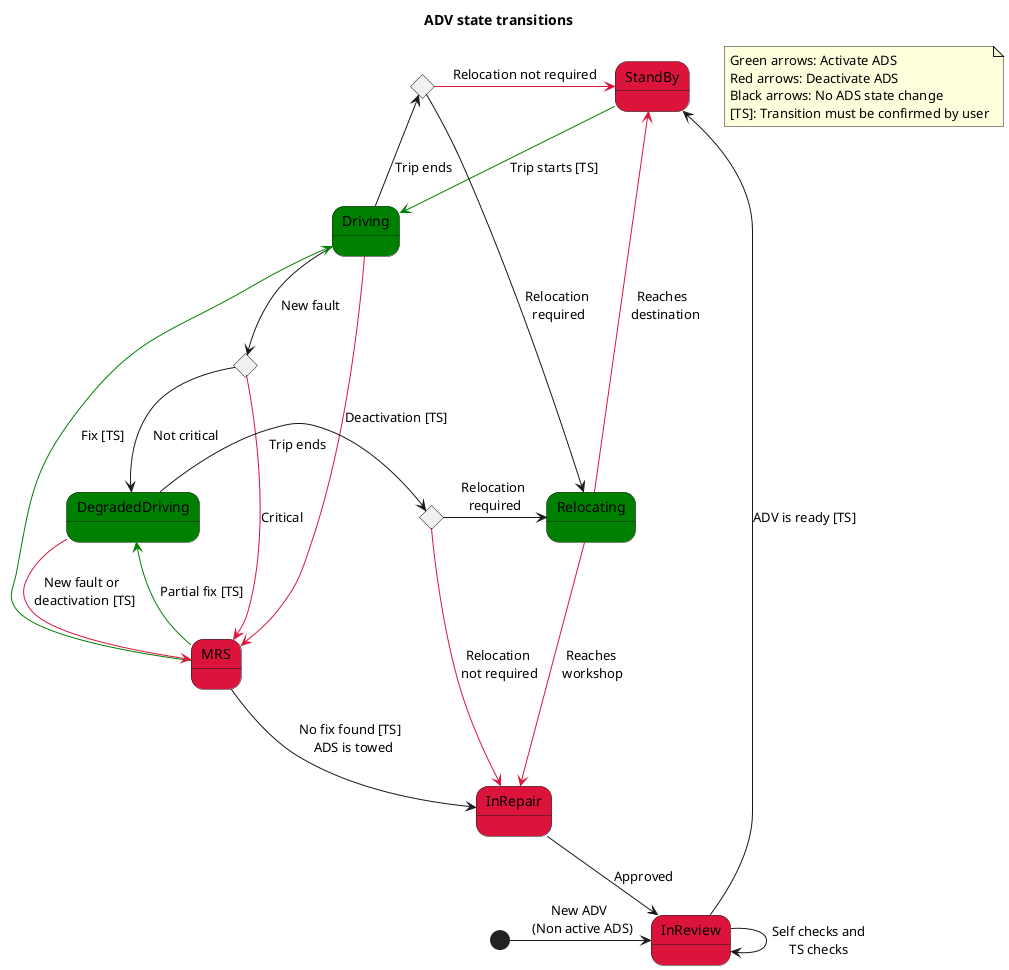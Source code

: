 @startuml
!$ACTIVE_COLOR= "#Green"
!$NOT_ACTIVE_COLOR= "#Crimson"
title ADV state transitions
skinparam ConditionEndStyle hline

' States
state InRepair $NOT_ACTIVE_COLOR

state InReview $NOT_ACTIVE_COLOR

' Car has no problems and is ready to be used
state "StandBy" as Ready $NOT_ACTIVE_COLOR

' Car is on an active trip, driving with normal conditions
state "Driving" as Driving $ACTIVE_COLOR

' Car is on an active trip with problems that doesn't prevent DDT
state DegradedDriving $ACTIVE_COLOR

' Decision state
state IsCriticalFault <<choice>> 

' Car standing still, very attentive to external factors, waiting to resume trip once a TS approval
state "MRS" as MRS $NOT_ACTIVE_COLOR 

state IsRelocationRequired <<choice>>

state IsDegradedRelocationRequired <<choice>>

state Relocating $ACTIVE_COLOR 

' Transitions
[*] -> InReview : New ADV \n (Non active ADS)
InReview -u> Ready : ADV is ready [TS]
InReview -> InReview: Self checks and\nTS checks
Ready -[$ACTIVE_COLOR]> Driving : Trip starts [TS]
Driving -u-> IsRelocationRequired : Trip ends
IsRelocationRequired -> Relocating : Relocation \nrequired
IsRelocationRequired -[$NOT_ACTIVE_COLOR]> Ready : Relocation not required
Relocating -[$NOT_ACTIVE_COLOR]u> Ready : Reaches\n  destination
Relocating -[$NOT_ACTIVE_COLOR]-> InRepair : Reaches\n workshop
Driving --> IsCriticalFault : New fault
Driving -[$NOT_ACTIVE_COLOR]-> MRS: Deactivation [TS]\n\n
IsCriticalFault -[$NOT_ACTIVE_COLOR]-> MRS : Critical
IsCriticalFault --> DegradedDriving : Not critical
DegradedDriving -> IsDegradedRelocationRequired : \nTrip ends
IsDegradedRelocationRequired -> Relocating : Relocation \nrequired
IsDegradedRelocationRequired -[$NOT_ACTIVE_COLOR]> InRepair : Relocation \nnot required
InRepair --> InReview : Approved
MRS -[$ACTIVE_COLOR]-> Driving : Fix [TS]
MRS -[$ACTIVE_COLOR]-> DegradedDriving : Partial fix [TS]
MRS -d-> InRepair : No fix found [TS]  \nADS is towed
DegradedDriving -[$NOT_ACTIVE_COLOR]-> MRS : New fault or \n deactivation [TS]
 
note "Green arrows: Activate ADS\/\nRed arrows: Deactivate ADS\/\nBlack arrows: No ADS state change \/\n[TS]: Transition must be confirmed by user" as N1
@enduml


